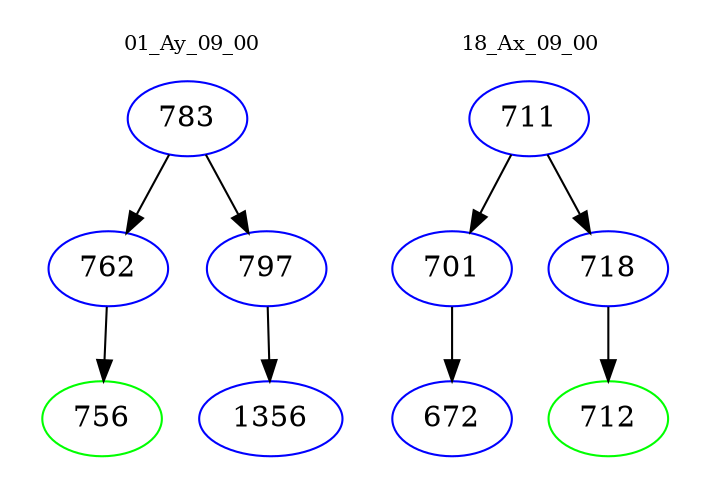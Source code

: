 digraph{
subgraph cluster_0 {
color = white
label = "01_Ay_09_00";
fontsize=10;
T0_783 [label="783", color="blue"]
T0_783 -> T0_762 [color="black"]
T0_762 [label="762", color="blue"]
T0_762 -> T0_756 [color="black"]
T0_756 [label="756", color="green"]
T0_783 -> T0_797 [color="black"]
T0_797 [label="797", color="blue"]
T0_797 -> T0_1356 [color="black"]
T0_1356 [label="1356", color="blue"]
}
subgraph cluster_1 {
color = white
label = "18_Ax_09_00";
fontsize=10;
T1_711 [label="711", color="blue"]
T1_711 -> T1_701 [color="black"]
T1_701 [label="701", color="blue"]
T1_701 -> T1_672 [color="black"]
T1_672 [label="672", color="blue"]
T1_711 -> T1_718 [color="black"]
T1_718 [label="718", color="blue"]
T1_718 -> T1_712 [color="black"]
T1_712 [label="712", color="green"]
}
}
